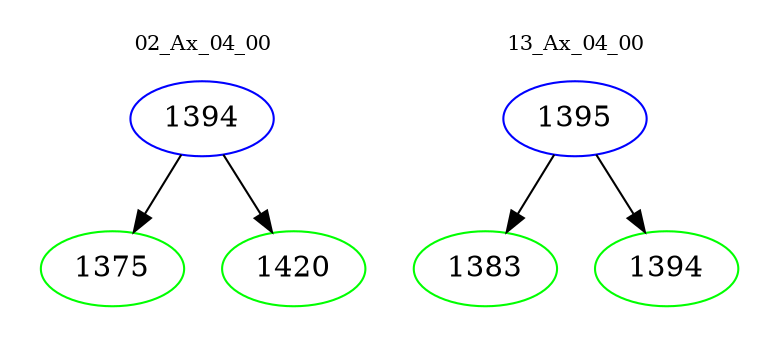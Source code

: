 digraph{
subgraph cluster_0 {
color = white
label = "02_Ax_04_00";
fontsize=10;
T0_1394 [label="1394", color="blue"]
T0_1394 -> T0_1375 [color="black"]
T0_1375 [label="1375", color="green"]
T0_1394 -> T0_1420 [color="black"]
T0_1420 [label="1420", color="green"]
}
subgraph cluster_1 {
color = white
label = "13_Ax_04_00";
fontsize=10;
T1_1395 [label="1395", color="blue"]
T1_1395 -> T1_1383 [color="black"]
T1_1383 [label="1383", color="green"]
T1_1395 -> T1_1394 [color="black"]
T1_1394 [label="1394", color="green"]
}
}
